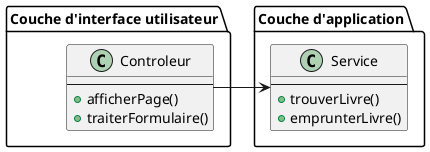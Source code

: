 @startuml

package "Couche d'interface utilisateur" {
  class "Controleur" {
    --
    + afficherPage()
    + traiterFormulaire()
  }
}

package "Couche d'application" {
  class "Service" {
    --
    + trouverLivre()
    + emprunterLivre()
  }
}

Controleur -> Service

@enduml
